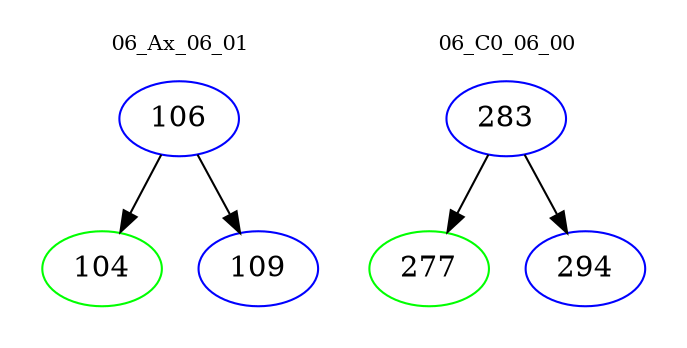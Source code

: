 digraph{
subgraph cluster_0 {
color = white
label = "06_Ax_06_01";
fontsize=10;
T0_106 [label="106", color="blue"]
T0_106 -> T0_104 [color="black"]
T0_104 [label="104", color="green"]
T0_106 -> T0_109 [color="black"]
T0_109 [label="109", color="blue"]
}
subgraph cluster_1 {
color = white
label = "06_C0_06_00";
fontsize=10;
T1_283 [label="283", color="blue"]
T1_283 -> T1_277 [color="black"]
T1_277 [label="277", color="green"]
T1_283 -> T1_294 [color="black"]
T1_294 [label="294", color="blue"]
}
}
